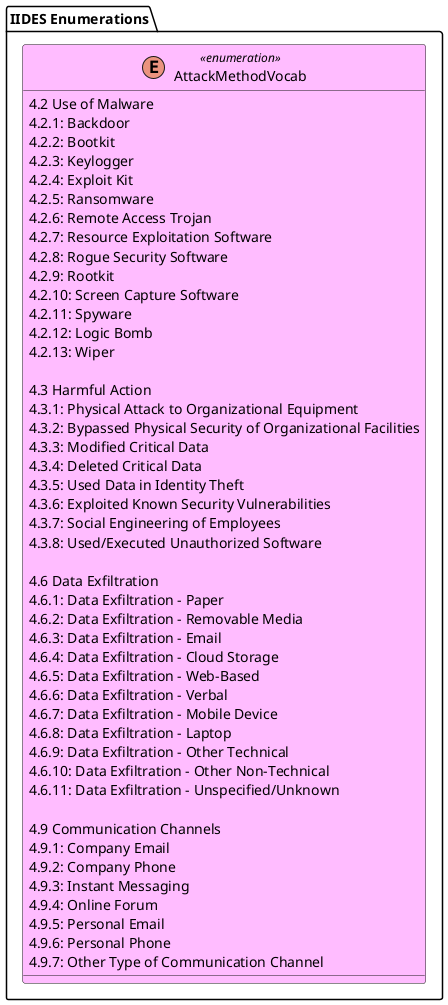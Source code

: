 @startuml IIDES_Enumerations
package "IIDES Enumerations" #FFF {

    enum AttackMethodVocab <<enumeration>> #FFBCFF {

4.2 Use of Malware
4.2.1: Backdoor
4.2.2: Bootkit
4.2.3: Keylogger
4.2.4: Exploit Kit
4.2.5: Ransomware
4.2.6: Remote Access Trojan
4.2.7: Resource Exploitation Software
4.2.8: Rogue Security Software
4.2.9: Rootkit
4.2.10: Screen Capture Software
4.2.11: Spyware
4.2.12: Logic Bomb
4.2.13: Wiper

4.3 Harmful Action
4.3.1: Physical Attack to Organizational Equipment
4.3.2: Bypassed Physical Security of Organizational Facilities
4.3.3: Modified Critical Data
4.3.4: Deleted Critical Data
4.3.5: Used Data in Identity Theft
4.3.6: Exploited Known Security Vulnerabilities
4.3.7: Social Engineering of Employees
4.3.8: Used/Executed Unauthorized Software

4.6 Data Exfiltration
4.6.1: Data Exfiltration - Paper
4.6.2: Data Exfiltration - Removable Media
4.6.3: Data Exfiltration - Email
4.6.4: Data Exfiltration - Cloud Storage
4.6.5: Data Exfiltration - Web-Based
4.6.6: Data Exfiltration - Verbal
4.6.7: Data Exfiltration - Mobile Device
4.6.8: Data Exfiltration - Laptop
4.6.9: Data Exfiltration - Other Technical
4.6.10: Data Exfiltration - Other Non-Technical
4.6.11: Data Exfiltration - Unspecified/Unknown

4.9 Communication Channels
4.9.1: Company Email
4.9.2: Company Phone
4.9.3: Instant Messaging
4.9.4: Online Forum
4.9.5: Personal Email
4.9.6: Personal Phone
4.9.7: Other Type of Communication Channel
    }
}
@enduml